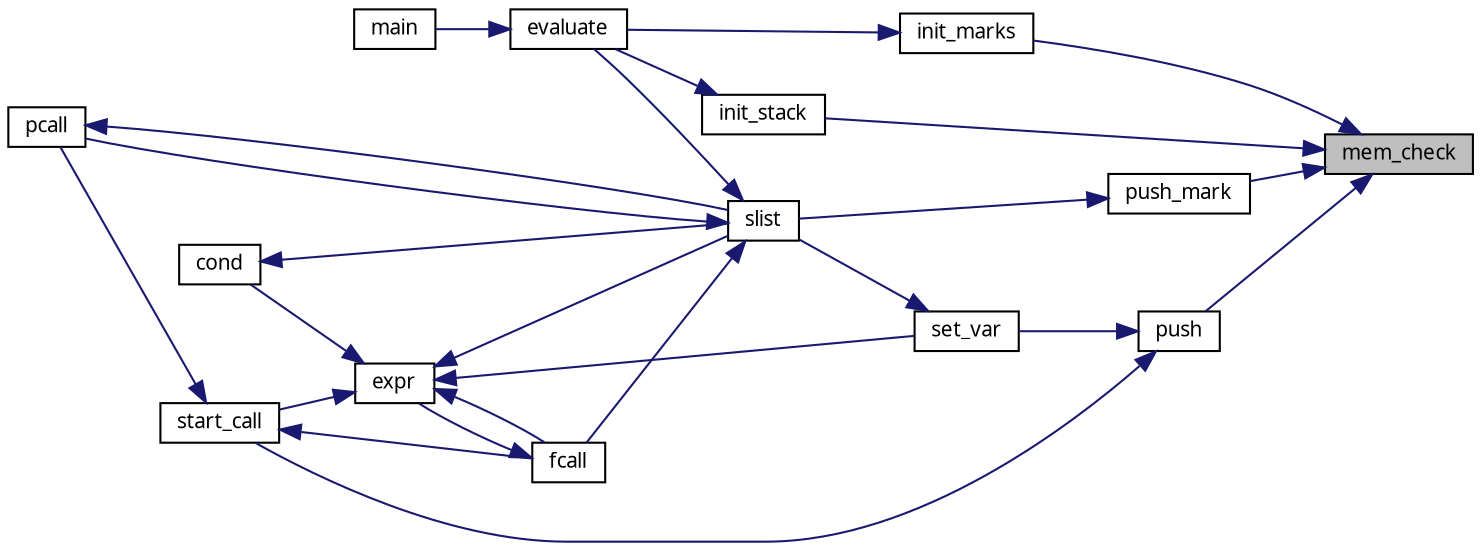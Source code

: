 digraph "mem_check"
{
 // LATEX_PDF_SIZE
  edge [fontname="LiberationSans-Regular.ttf",fontsize="10",labelfontname="LiberationSans-Regular.ttf",labelfontsize="10"];
  node [fontname="LiberationSans-Regular.ttf",fontsize="10",shape=record];
  rankdir="RL";
  Node1 [label="mem_check",height=0.2,width=0.4,color="black", fillcolor="grey75", style="filled", fontcolor="black",tooltip=" "];
  Node1 -> Node2 [dir="back",color="midnightblue",fontsize="10",style="solid",fontname="LiberationSans-Regular.ttf"];
  Node2 [label="init_marks",height=0.2,width=0.4,color="black", fillcolor="white", style="filled",URL="$eval_8c.html#a2dec4868333edc06d3d86f33e77258bc",tooltip=" "];
  Node2 -> Node3 [dir="back",color="midnightblue",fontsize="10",style="solid",fontname="LiberationSans-Regular.ttf"];
  Node3 [label="evaluate",height=0.2,width=0.4,color="black", fillcolor="white", style="filled",URL="$eval_8c.html#a33c097f69f3e7ad2b6d18a5cd45edfd3",tooltip=" "];
  Node3 -> Node4 [dir="back",color="midnightblue",fontsize="10",style="solid",fontname="LiberationSans-Regular.ttf"];
  Node4 [label="main",height=0.2,width=0.4,color="black", fillcolor="white", style="filled",URL="$main_8c.html#ac0f2228420376f4db7e1274f2b41667c",tooltip=" "];
  Node1 -> Node5 [dir="back",color="midnightblue",fontsize="10",style="solid",fontname="LiberationSans-Regular.ttf"];
  Node5 [label="init_stack",height=0.2,width=0.4,color="black", fillcolor="white", style="filled",URL="$eval_8c.html#a7fd4e53662d3e450f3f3a82facc51e09",tooltip=" "];
  Node5 -> Node3 [dir="back",color="midnightblue",fontsize="10",style="solid",fontname="LiberationSans-Regular.ttf"];
  Node1 -> Node6 [dir="back",color="midnightblue",fontsize="10",style="solid",fontname="LiberationSans-Regular.ttf"];
  Node6 [label="push",height=0.2,width=0.4,color="black", fillcolor="white", style="filled",URL="$eval_8c.html#a21616ef7b9f6694d3ba523226213755e",tooltip=" "];
  Node6 -> Node7 [dir="back",color="midnightblue",fontsize="10",style="solid",fontname="LiberationSans-Regular.ttf"];
  Node7 [label="set_var",height=0.2,width=0.4,color="black", fillcolor="white", style="filled",URL="$eval_8c.html#a711e3a83547cbf5cda6e8cc7f6ffc0c4",tooltip=" "];
  Node7 -> Node8 [dir="back",color="midnightblue",fontsize="10",style="solid",fontname="LiberationSans-Regular.ttf"];
  Node8 [label="slist",height=0.2,width=0.4,color="black", fillcolor="white", style="filled",URL="$eval_8c.html#a7fe074caebef01ff0146927c0532f3cc",tooltip=" "];
  Node8 -> Node3 [dir="back",color="midnightblue",fontsize="10",style="solid",fontname="LiberationSans-Regular.ttf"];
  Node8 -> Node9 [dir="back",color="midnightblue",fontsize="10",style="solid",fontname="LiberationSans-Regular.ttf"];
  Node9 [label="fcall",height=0.2,width=0.4,color="black", fillcolor="white", style="filled",URL="$eval_8c.html#ac7678808a3b57ca1539a03201cec88be",tooltip=" "];
  Node9 -> Node10 [dir="back",color="midnightblue",fontsize="10",style="solid",fontname="LiberationSans-Regular.ttf"];
  Node10 [label="expr",height=0.2,width=0.4,color="black", fillcolor="white", style="filled",URL="$eval_8c.html#a5d44ae5aa9326005cd76588b7724e2ac",tooltip=" "];
  Node10 -> Node11 [dir="back",color="midnightblue",fontsize="10",style="solid",fontname="LiberationSans-Regular.ttf"];
  Node11 [label="cond",height=0.2,width=0.4,color="black", fillcolor="white", style="filled",URL="$eval_8c.html#a7255fc522dbc6c7f45f35843550b05b4",tooltip=" "];
  Node11 -> Node8 [dir="back",color="midnightblue",fontsize="10",style="solid",fontname="LiberationSans-Regular.ttf"];
  Node10 -> Node9 [dir="back",color="midnightblue",fontsize="10",style="solid",fontname="LiberationSans-Regular.ttf"];
  Node10 -> Node7 [dir="back",color="midnightblue",fontsize="10",style="solid",fontname="LiberationSans-Regular.ttf"];
  Node10 -> Node8 [dir="back",color="midnightblue",fontsize="10",style="solid",fontname="LiberationSans-Regular.ttf"];
  Node10 -> Node12 [dir="back",color="midnightblue",fontsize="10",style="solid",fontname="LiberationSans-Regular.ttf"];
  Node12 [label="start_call",height=0.2,width=0.4,color="black", fillcolor="white", style="filled",URL="$eval_8c.html#aae26c99fcd5b82d115189b1122f5d0a0",tooltip=" "];
  Node12 -> Node9 [dir="back",color="midnightblue",fontsize="10",style="solid",fontname="LiberationSans-Regular.ttf"];
  Node12 -> Node13 [dir="back",color="midnightblue",fontsize="10",style="solid",fontname="LiberationSans-Regular.ttf"];
  Node13 [label="pcall",height=0.2,width=0.4,color="black", fillcolor="white", style="filled",URL="$eval_8c.html#a1207df5be5fcfe8e47e9c54abadbed96",tooltip=" "];
  Node13 -> Node8 [dir="back",color="midnightblue",fontsize="10",style="solid",fontname="LiberationSans-Regular.ttf"];
  Node8 -> Node13 [dir="back",color="midnightblue",fontsize="10",style="solid",fontname="LiberationSans-Regular.ttf"];
  Node6 -> Node12 [dir="back",color="midnightblue",fontsize="10",style="solid",fontname="LiberationSans-Regular.ttf"];
  Node1 -> Node14 [dir="back",color="midnightblue",fontsize="10",style="solid",fontname="LiberationSans-Regular.ttf"];
  Node14 [label="push_mark",height=0.2,width=0.4,color="black", fillcolor="white", style="filled",URL="$eval_8c.html#a141611acf81cb4595d1f48458dd1d343",tooltip=" "];
  Node14 -> Node8 [dir="back",color="midnightblue",fontsize="10",style="solid",fontname="LiberationSans-Regular.ttf"];
}
